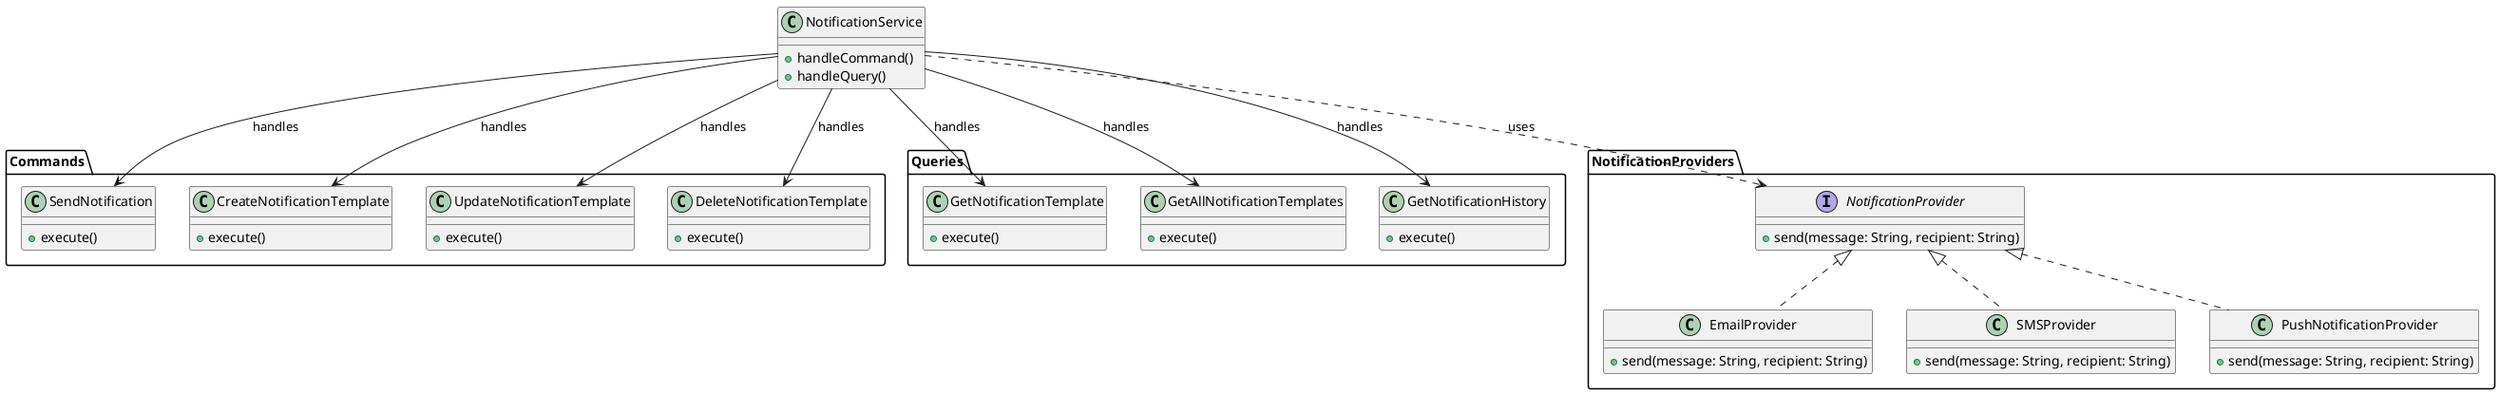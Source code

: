 @startuml

package "Commands" {
  class SendNotification {
    +execute()
  }
  class CreateNotificationTemplate {
    +execute()
  }
  class UpdateNotificationTemplate {
    +execute()
  }
  class DeleteNotificationTemplate {
    +execute()
  }
}

package "Queries" {
  class GetNotificationTemplate {
    +execute()
  }
  class GetAllNotificationTemplates {
    +execute()
  }
  class GetNotificationHistory {
    +execute()
  }
}

class NotificationService {
  +handleCommand()
  +handleQuery()
}

NotificationService --> SendNotification : handles
NotificationService --> CreateNotificationTemplate : handles
NotificationService --> UpdateNotificationTemplate : handles
NotificationService --> DeleteNotificationTemplate : handles

NotificationService --> GetNotificationTemplate : handles
NotificationService --> GetAllNotificationTemplates : handles
NotificationService --> GetNotificationHistory : handles

package "NotificationProviders" {
  interface NotificationProvider {
    +send(message: String, recipient: String)
  }

  class EmailProvider implements NotificationProvider {
    +send(message: String, recipient: String)
  }

  class SMSProvider implements NotificationProvider {
    +send(message: String, recipient: String)
  }

  class PushNotificationProvider implements NotificationProvider {
    +send(message: String, recipient: String)
  }
}

NotificationService ..> NotificationProviders.NotificationProvider : uses

@enduml